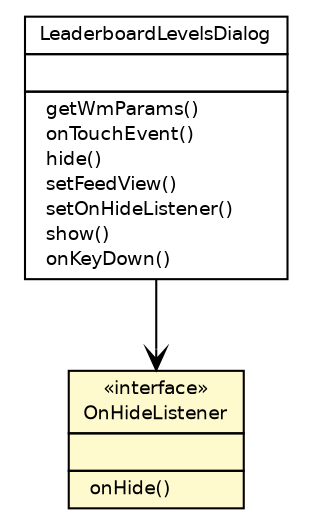 #!/usr/local/bin/dot
#
# Class diagram 
# Generated by UMLGraph version 5.2 (http://www.umlgraph.org/)
#

digraph G {
	edge [fontname="Helvetica",fontsize=10,labelfontname="Helvetica",labelfontsize=10];
	node [fontname="Helvetica",fontsize=10,shape=plaintext];
	nodesep=0.25;
	ranksep=0.5;
	// com.heyzap.sdk.LeaderboardLevelsDialog
	c2063 [label=<<table title="com.heyzap.sdk.LeaderboardLevelsDialog" border="0" cellborder="1" cellspacing="0" cellpadding="2" port="p" href="./LeaderboardLevelsDialog.html">
		<tr><td><table border="0" cellspacing="0" cellpadding="1">
<tr><td align="center" balign="center"> LeaderboardLevelsDialog </td></tr>
		</table></td></tr>
		<tr><td><table border="0" cellspacing="0" cellpadding="1">
<tr><td align="left" balign="left">  </td></tr>
		</table></td></tr>
		<tr><td><table border="0" cellspacing="0" cellpadding="1">
<tr><td align="left" balign="left">  getWmParams() </td></tr>
<tr><td align="left" balign="left">  onTouchEvent() </td></tr>
<tr><td align="left" balign="left">  hide() </td></tr>
<tr><td align="left" balign="left">  setFeedView() </td></tr>
<tr><td align="left" balign="left">  setOnHideListener() </td></tr>
<tr><td align="left" balign="left">  show() </td></tr>
<tr><td align="left" balign="left">  onKeyDown() </td></tr>
		</table></td></tr>
		</table>>, fontname="Helvetica", fontcolor="black", fontsize=9.0];
	// com.heyzap.sdk.LeaderboardLevelsDialog.OnHideListener
	c2064 [label=<<table title="com.heyzap.sdk.LeaderboardLevelsDialog.OnHideListener" border="0" cellborder="1" cellspacing="0" cellpadding="2" port="p" bgcolor="lemonChiffon" href="./LeaderboardLevelsDialog.OnHideListener.html">
		<tr><td><table border="0" cellspacing="0" cellpadding="1">
<tr><td align="center" balign="center"> &#171;interface&#187; </td></tr>
<tr><td align="center" balign="center"> OnHideListener </td></tr>
		</table></td></tr>
		<tr><td><table border="0" cellspacing="0" cellpadding="1">
<tr><td align="left" balign="left">  </td></tr>
		</table></td></tr>
		<tr><td><table border="0" cellspacing="0" cellpadding="1">
<tr><td align="left" balign="left">  onHide() </td></tr>
		</table></td></tr>
		</table>>, fontname="Helvetica", fontcolor="black", fontsize=9.0];
	// com.heyzap.sdk.LeaderboardLevelsDialog NAVASSOC com.heyzap.sdk.LeaderboardLevelsDialog.OnHideListener
	c2063:p -> c2064:p [taillabel="", label="", headlabel="", fontname="Helvetica", fontcolor="black", fontsize=10.0, color="black", arrowhead=open];
}

